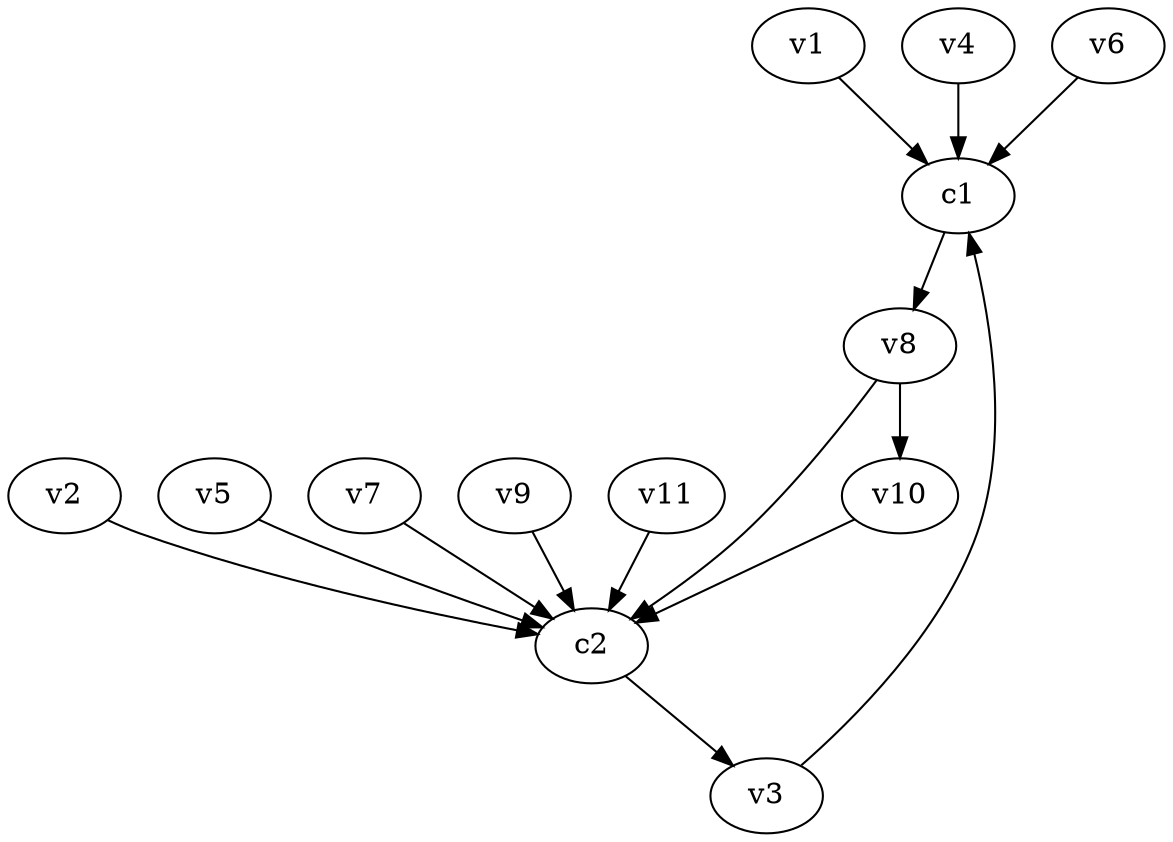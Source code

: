 strict digraph  {
c1;
c2;
v1;
v2;
v3;
v4;
v5;
v6;
v7;
v8;
v9;
v10;
v11;
c1 -> v8  [weight=1];
c2 -> v3  [weight=1];
v1 -> c1  [weight=1];
v2 -> c2  [weight=1];
v3 -> c1  [weight=1];
v4 -> c1  [weight=1];
v5 -> c2  [weight=1];
v6 -> c1  [weight=1];
v7 -> c2  [weight=1];
v8 -> c2  [weight=1];
v8 -> v10  [weight=1];
v9 -> c2  [weight=1];
v10 -> c2  [weight=1];
v11 -> c2  [weight=1];
}
